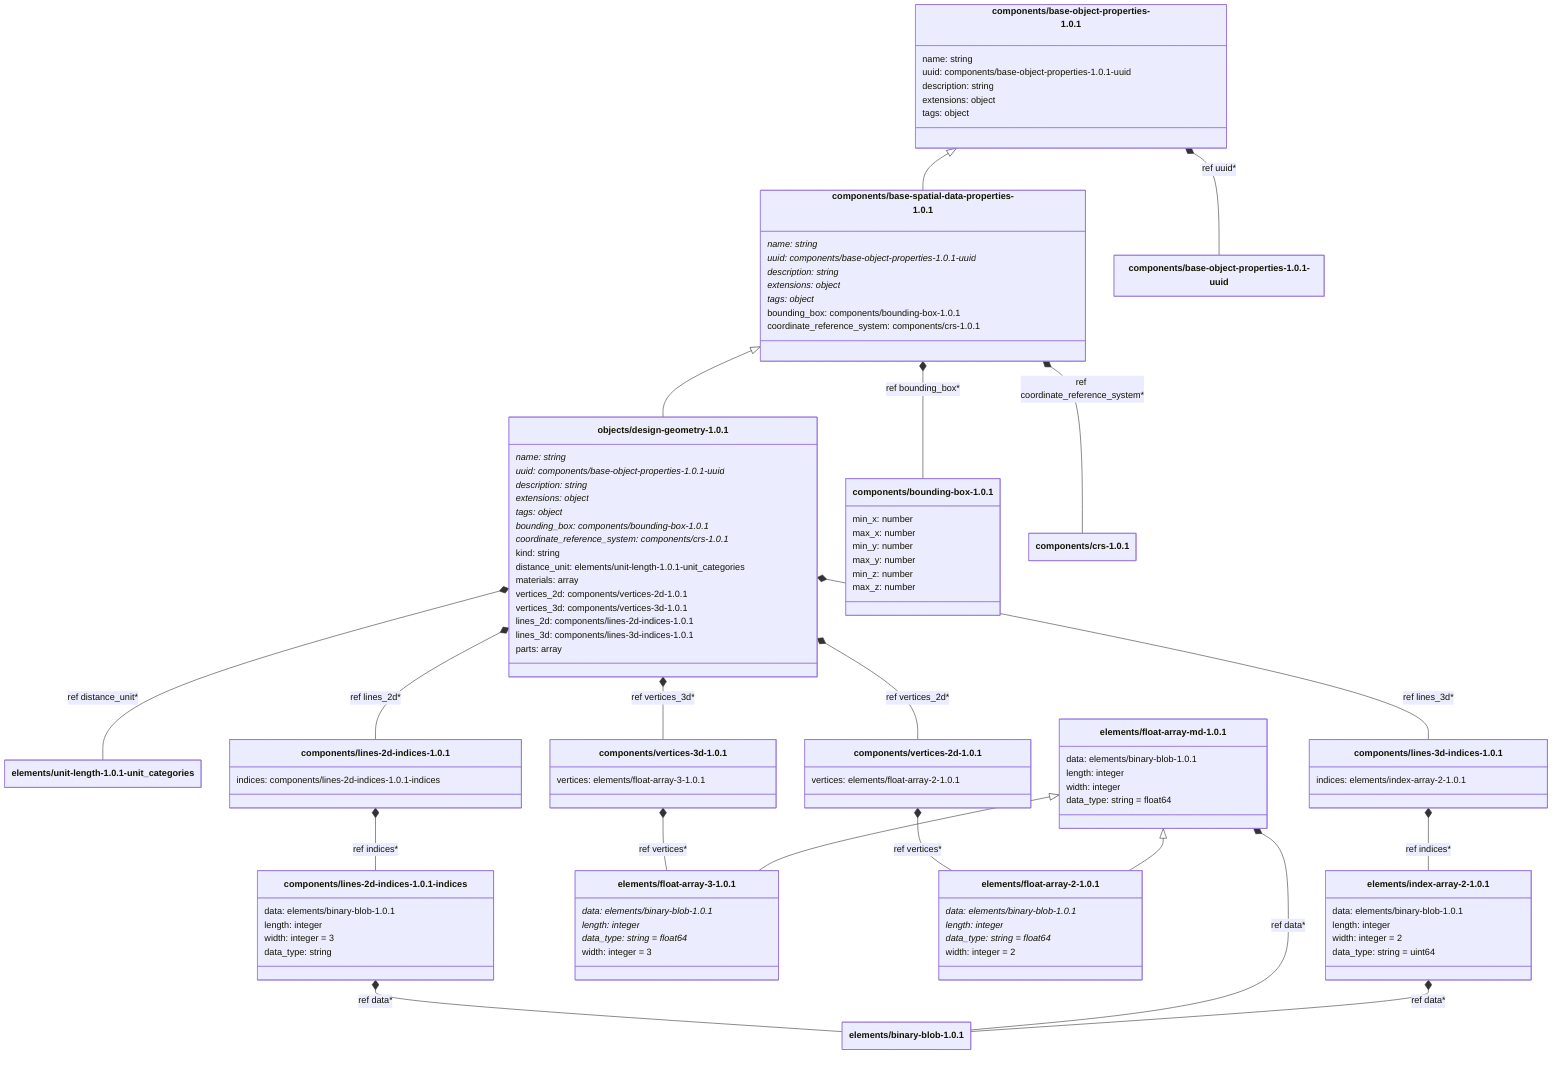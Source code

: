 ---
config:
    class:
        hideEmptyMembersBox: true
---

classDiagram
    class `components/base-object-properties-1.0.1`:::schemaComponent {
        name: string
        uuid: components/base-object-properties-1.0.1-uuid
        description: string
        extensions: object
        tags: object
    }
    class `components/base-spatial-data-properties-1.0.1`:::schemaComponent {
        name: string*
        uuid: components/base-object-properties-1.0.1-uuid*
        description: string*
        extensions: object*
        tags: object*
        bounding_box: components/bounding-box-1.0.1
        coordinate_reference_system: components/crs-1.0.1
    }
    `components/base-object-properties-1.0.1` <|-- `components/base-spatial-data-properties-1.0.1`
    class `objects/design-geometry-1.0.1`:::schemaObject {
        name: string*
        uuid: components/base-object-properties-1.0.1-uuid*
        description: string*
        extensions: object*
        tags: object*
        bounding_box: components/bounding-box-1.0.1*
        coordinate_reference_system: components/crs-1.0.1*
        kind: string
        distance_unit: elements/unit-length-1.0.1-unit_categories
        materials: array
        vertices_2d: components/vertices-2d-1.0.1
        vertices_3d: components/vertices-3d-1.0.1
        lines_2d: components/lines-2d-indices-1.0.1
        lines_3d: components/lines-3d-indices-1.0.1
        parts: array
    }
    `components/base-spatial-data-properties-1.0.1` <|-- `objects/design-geometry-1.0.1`
    `components/base-object-properties-1.0.1` *-- `components/base-object-properties-1.0.1-uuid` : ref uuid*
    `components/base-spatial-data-properties-1.0.1` *-- `components/bounding-box-1.0.1` : ref bounding_box*
    `components/base-spatial-data-properties-1.0.1` *-- `components/crs-1.0.1` : ref coordinate_reference_system*
    `objects/design-geometry-1.0.1` *-- `elements/unit-length-1.0.1-unit_categories` : ref distance_unit*
    `objects/design-geometry-1.0.1` *-- `components/vertices-2d-1.0.1` : ref vertices_2d*
    `objects/design-geometry-1.0.1` *-- `components/vertices-3d-1.0.1` : ref vertices_3d*
    `objects/design-geometry-1.0.1` *-- `components/lines-2d-indices-1.0.1` : ref lines_2d*
    `objects/design-geometry-1.0.1` *-- `components/lines-3d-indices-1.0.1` : ref lines_3d*
    class `elements/unit-length-1.0.1-unit_categories`:::schemaImplicit {
    }
    class `components/lines-2d-indices-1.0.1`:::schemaComponent {
        indices: components/lines-2d-indices-1.0.1-indices
    }
    `components/lines-2d-indices-1.0.1` *-- `components/lines-2d-indices-1.0.1-indices` : ref indices*
    class `components/lines-2d-indices-1.0.1-indices`:::schemaImplicit {
        data: elements/binary-blob-1.0.1
        length: integer
        width: integer = 3
        data_type: string
    }
    `components/lines-2d-indices-1.0.1-indices` *-- `elements/binary-blob-1.0.1` : ref data*
    class `elements/binary-blob-1.0.1`:::schemaElement {
    }
    class `components/vertices-3d-1.0.1`:::schemaComponent {
        vertices: elements/float-array-3-1.0.1
    }
    `components/vertices-3d-1.0.1` *-- `elements/float-array-3-1.0.1` : ref vertices*
    class `elements/float-array-md-1.0.1`:::schemaElement {
        data: elements/binary-blob-1.0.1
        length: integer
        width: integer
        data_type: string = float64
    }
    class `elements/float-array-3-1.0.1`:::schemaElement {
        data: elements/binary-blob-1.0.1*
        length: integer*
        data_type: string = float64*
        width: integer = 3
    }
    `elements/float-array-md-1.0.1` <|-- `elements/float-array-3-1.0.1`
    `elements/float-array-md-1.0.1` *-- `elements/binary-blob-1.0.1` : ref data*
    class `components/base-object-properties-1.0.1-uuid`:::schemaImplicit {
    }
    class `components/bounding-box-1.0.1`:::schemaComponent {
        min_x: number
        max_x: number
        min_y: number
        max_y: number
        min_z: number
        max_z: number
    }
    class `components/vertices-2d-1.0.1`:::schemaComponent {
        vertices: elements/float-array-2-1.0.1
    }
    `components/vertices-2d-1.0.1` *-- `elements/float-array-2-1.0.1` : ref vertices*
    class `elements/float-array-2-1.0.1`:::schemaElement {
        data: elements/binary-blob-1.0.1*
        length: integer*
        data_type: string = float64*
        width: integer = 2
    }
    `elements/float-array-md-1.0.1` <|-- `elements/float-array-2-1.0.1`
    class `components/crs-1.0.1`:::schemaComponent {
    }
    class `components/lines-3d-indices-1.0.1`:::schemaComponent {
        indices: elements/index-array-2-1.0.1
    }
    `components/lines-3d-indices-1.0.1` *-- `elements/index-array-2-1.0.1` : ref indices*
    class `elements/index-array-2-1.0.1`:::schemaElement {
        data: elements/binary-blob-1.0.1
        length: integer
        width: integer = 2
        data_type: string = uint64
    }
    `elements/index-array-2-1.0.1` *-- `elements/binary-blob-1.0.1` : ref data*